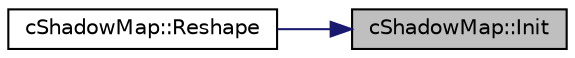 digraph "cShadowMap::Init"
{
 // LATEX_PDF_SIZE
  edge [fontname="Helvetica",fontsize="10",labelfontname="Helvetica",labelfontsize="10"];
  node [fontname="Helvetica",fontsize="10",shape=record];
  rankdir="RL";
  Node1 [label="cShadowMap::Init",height=0.2,width=0.4,color="black", fillcolor="grey75", style="filled", fontcolor="black",tooltip=" "];
  Node1 -> Node2 [dir="back",color="midnightblue",fontsize="10",style="solid",fontname="Helvetica"];
  Node2 [label="cShadowMap::Reshape",height=0.2,width=0.4,color="black", fillcolor="white", style="filled",URL="$classc_shadow_map.html#a42b1bf2b1782937d88192b43720b0490",tooltip=" "];
}

